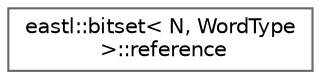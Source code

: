 digraph "类继承关系图"
{
 // LATEX_PDF_SIZE
  bgcolor="transparent";
  edge [fontname=Helvetica,fontsize=10,labelfontname=Helvetica,labelfontsize=10];
  node [fontname=Helvetica,fontsize=10,shape=box,height=0.2,width=0.4];
  rankdir="LR";
  Node0 [id="Node000000",label="eastl::bitset\< N, WordType\l \>::reference",height=0.2,width=0.4,color="grey40", fillcolor="white", style="filled",URL="$classeastl_1_1bitset_1_1reference.html",tooltip=" "];
}
